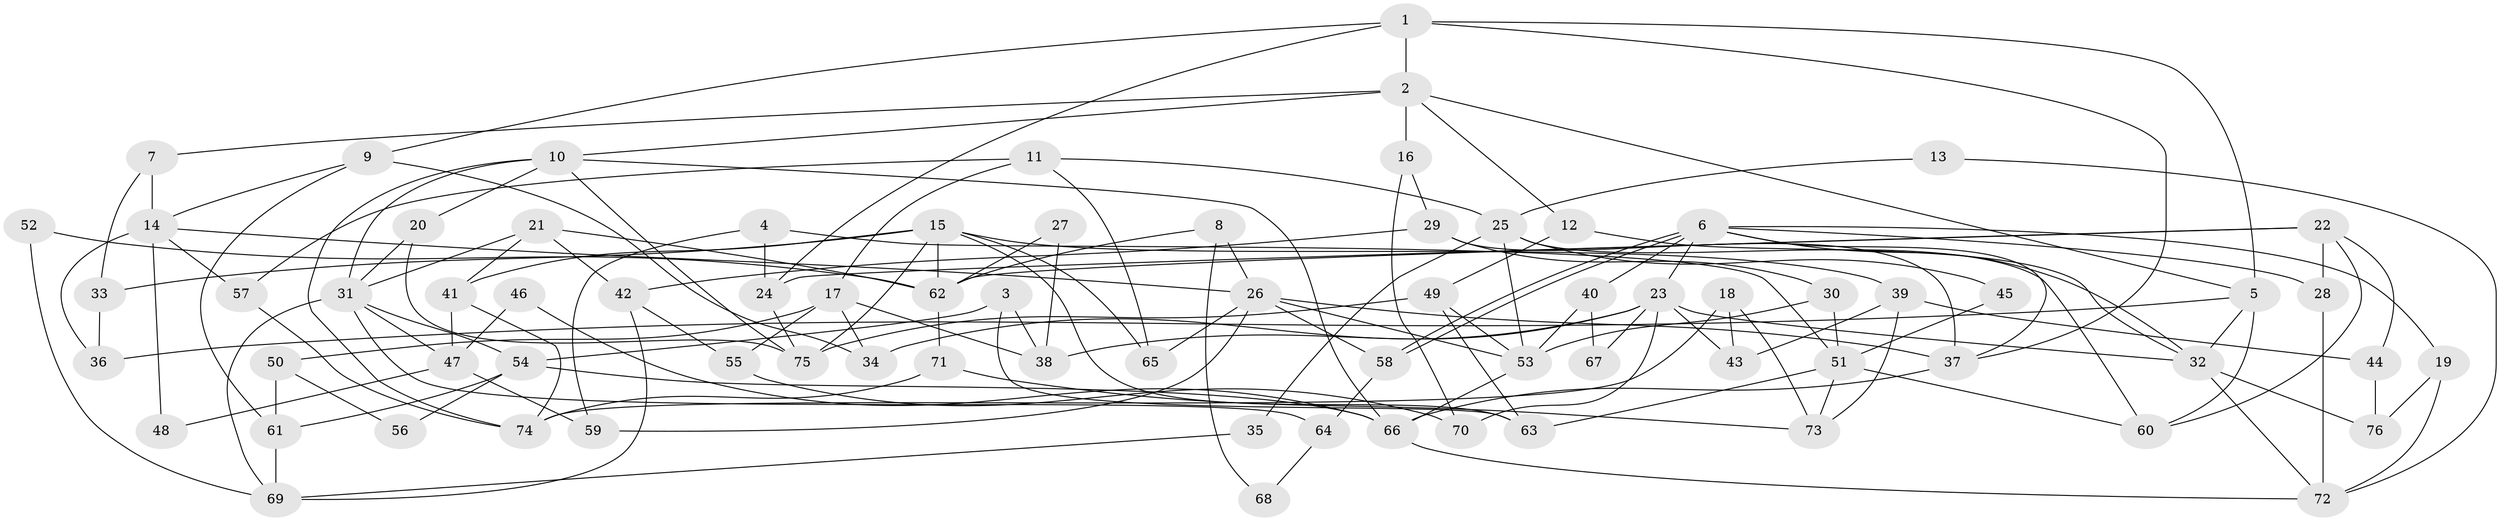 // Generated by graph-tools (version 1.1) at 2025/15/03/09/25 04:15:03]
// undirected, 76 vertices, 152 edges
graph export_dot {
graph [start="1"]
  node [color=gray90,style=filled];
  1;
  2;
  3;
  4;
  5;
  6;
  7;
  8;
  9;
  10;
  11;
  12;
  13;
  14;
  15;
  16;
  17;
  18;
  19;
  20;
  21;
  22;
  23;
  24;
  25;
  26;
  27;
  28;
  29;
  30;
  31;
  32;
  33;
  34;
  35;
  36;
  37;
  38;
  39;
  40;
  41;
  42;
  43;
  44;
  45;
  46;
  47;
  48;
  49;
  50;
  51;
  52;
  53;
  54;
  55;
  56;
  57;
  58;
  59;
  60;
  61;
  62;
  63;
  64;
  65;
  66;
  67;
  68;
  69;
  70;
  71;
  72;
  73;
  74;
  75;
  76;
  1 -- 5;
  1 -- 2;
  1 -- 9;
  1 -- 24;
  1 -- 37;
  2 -- 5;
  2 -- 12;
  2 -- 7;
  2 -- 10;
  2 -- 16;
  3 -- 63;
  3 -- 54;
  3 -- 38;
  4 -- 51;
  4 -- 24;
  4 -- 59;
  5 -- 60;
  5 -- 32;
  5 -- 36;
  6 -- 23;
  6 -- 58;
  6 -- 58;
  6 -- 19;
  6 -- 28;
  6 -- 32;
  6 -- 37;
  6 -- 40;
  7 -- 33;
  7 -- 14;
  8 -- 62;
  8 -- 26;
  8 -- 68;
  9 -- 14;
  9 -- 34;
  9 -- 61;
  10 -- 20;
  10 -- 31;
  10 -- 66;
  10 -- 74;
  10 -- 75;
  11 -- 65;
  11 -- 57;
  11 -- 17;
  11 -- 25;
  12 -- 32;
  12 -- 49;
  13 -- 25;
  13 -- 72;
  14 -- 26;
  14 -- 36;
  14 -- 48;
  14 -- 57;
  15 -- 41;
  15 -- 75;
  15 -- 33;
  15 -- 39;
  15 -- 62;
  15 -- 63;
  15 -- 65;
  16 -- 70;
  16 -- 29;
  17 -- 34;
  17 -- 38;
  17 -- 50;
  17 -- 55;
  18 -- 43;
  18 -- 73;
  18 -- 74;
  19 -- 76;
  19 -- 72;
  20 -- 75;
  20 -- 31;
  21 -- 31;
  21 -- 62;
  21 -- 41;
  21 -- 42;
  22 -- 28;
  22 -- 60;
  22 -- 24;
  22 -- 44;
  22 -- 62;
  23 -- 38;
  23 -- 32;
  23 -- 34;
  23 -- 43;
  23 -- 67;
  23 -- 70;
  24 -- 75;
  25 -- 53;
  25 -- 35;
  25 -- 45;
  25 -- 60;
  26 -- 59;
  26 -- 37;
  26 -- 53;
  26 -- 58;
  26 -- 65;
  27 -- 38;
  27 -- 62;
  28 -- 72;
  29 -- 37;
  29 -- 30;
  29 -- 42;
  30 -- 53;
  30 -- 51;
  31 -- 54;
  31 -- 47;
  31 -- 64;
  31 -- 69;
  32 -- 72;
  32 -- 76;
  33 -- 36;
  35 -- 69;
  37 -- 66;
  39 -- 73;
  39 -- 43;
  39 -- 44;
  40 -- 53;
  40 -- 67;
  41 -- 74;
  41 -- 47;
  42 -- 55;
  42 -- 69;
  44 -- 76;
  45 -- 51;
  46 -- 47;
  46 -- 66;
  47 -- 48;
  47 -- 59;
  49 -- 75;
  49 -- 53;
  49 -- 63;
  50 -- 61;
  50 -- 56;
  51 -- 63;
  51 -- 60;
  51 -- 73;
  52 -- 69;
  52 -- 62;
  53 -- 66;
  54 -- 61;
  54 -- 66;
  54 -- 56;
  55 -- 70;
  57 -- 74;
  58 -- 64;
  61 -- 69;
  62 -- 71;
  64 -- 68;
  66 -- 72;
  71 -- 74;
  71 -- 73;
}
